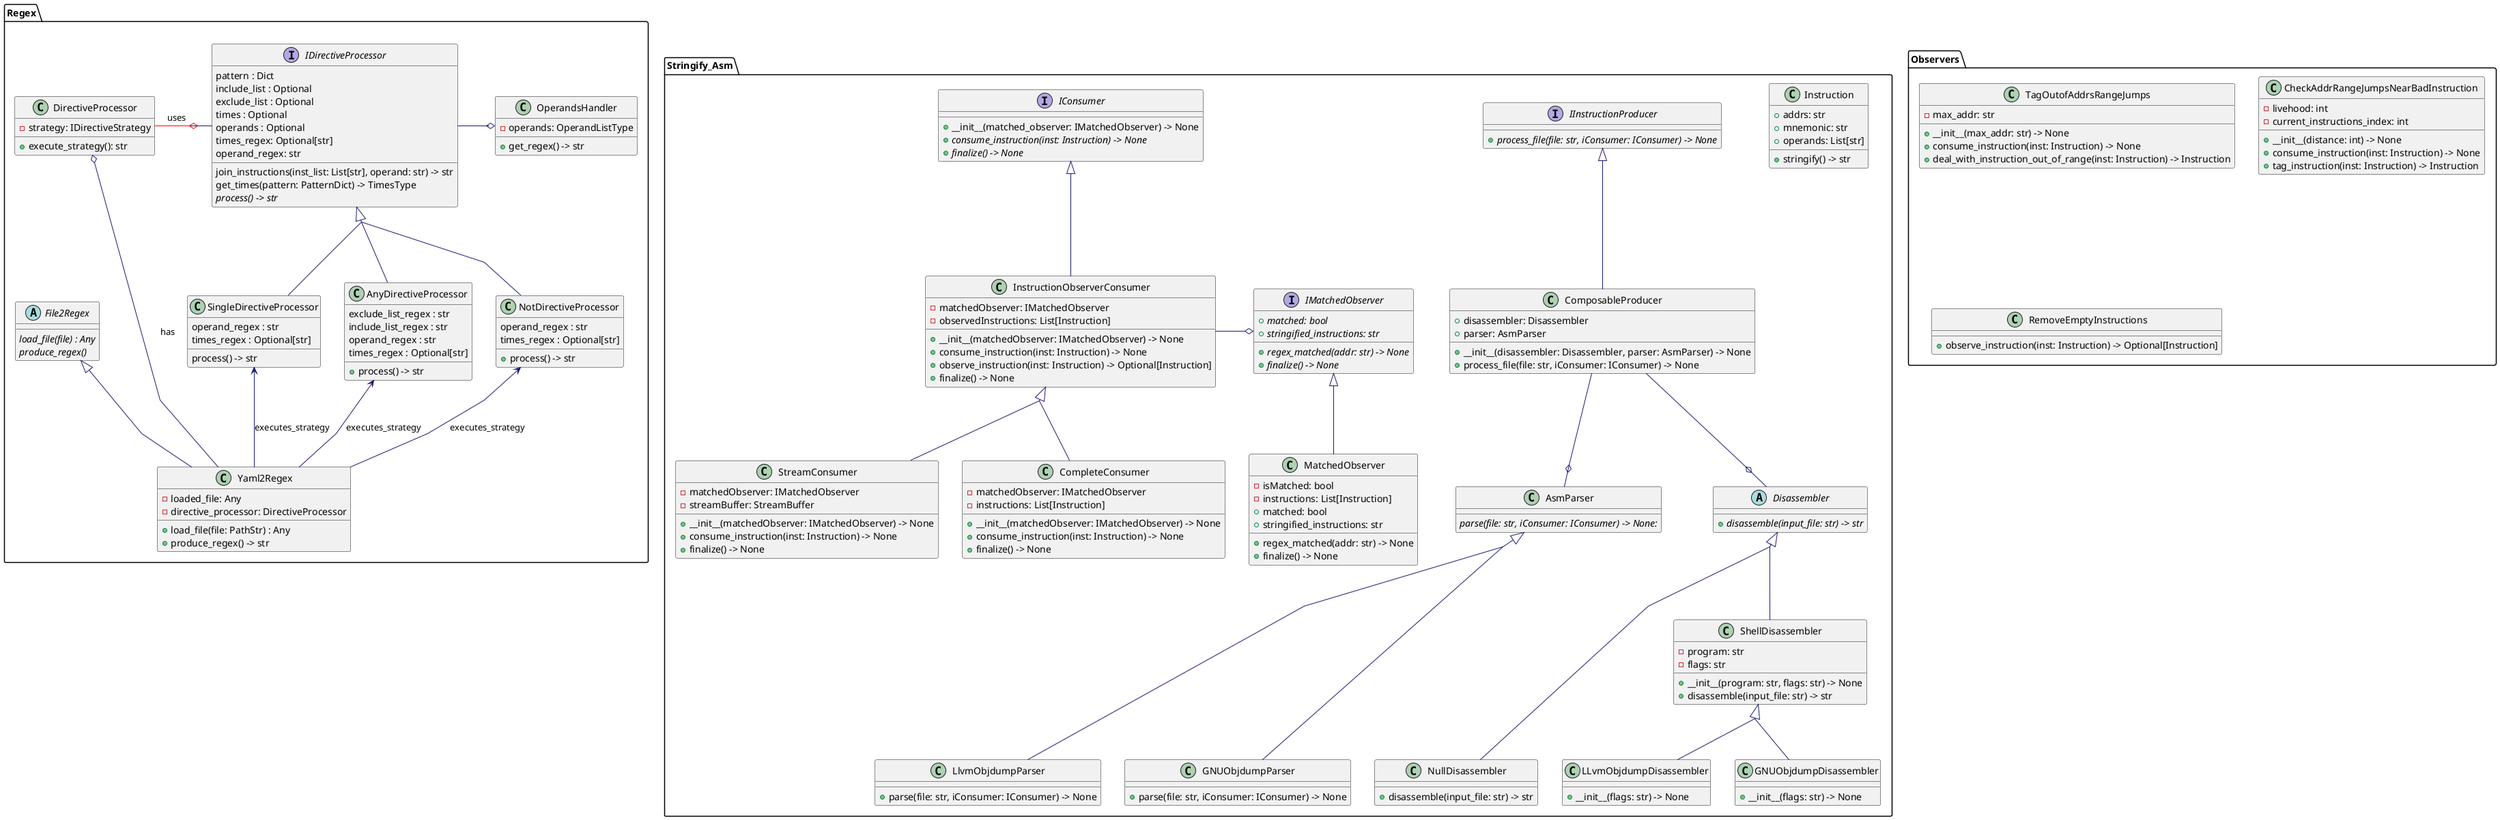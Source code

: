 @startuml diagram_class

skinparam linetype polyline
skinparam classFontName Helvetica
skinparam ClassFontSize 14
skinparam ArrowColor MidnightBlue
skinparam groupInheritance 2


skinparam class {

}

package "Stringify_Asm" {

    class Instruction {
        + addrs: str
        + mnemonic: str
        + operands: List[str]
        + stringify() -> str
    }


    abstract class Disassembler {
        {abstract} + disassemble(input_file: str) -> str
    }


    class GNUObjdumpDisassembler {
        + __init__(flags: str) -> None

    }

    class LLvmObjdumpDisassembler {
        + __init__(flags: str) -> None
    }

    class NullDisassembler {
        + disassemble(input_file: str) -> str
    }


    abstract class AsmParser {
        {abstract} parse(file: str, iConsumer: IConsumer) -> None:

    }

    class LlvmObjdumpParser {
        + parse(file: str, iConsumer: IConsumer) -> None
    }


    interface IInstructionProducer {
        {abstract} + process_file(file: str, iConsumer: IConsumer) -> None
    }

    class ComposableProducer {
        + disassembler: Disassembler
        + parser: AsmParser
        + __init__(disassembler: Disassembler, parser: AsmParser) -> None
        + process_file(file: str, iConsumer: IConsumer) -> None
    }

    class GNUObjdumpParser {
        + parse(file: str, iConsumer: IConsumer) -> None
     }

    class ShellDisassembler {
        - program: str
        - flags: str
        + __init__(program: str, flags: str) -> None
        + disassemble(input_file: str) -> str
    }




    interface IMatchedObserver {
        {abstract} + matched: bool
        {abstract} + stringified_instructions: str
        {abstract} + regex_matched(addr: str) -> None
        {abstract} + finalize() -> None
    }

    interface IConsumer {
        + __init__(matched_observer: IMatchedObserver) -> None
        {abstract} + consume_instruction(inst: Instruction) -> None
        {abstract} + finalize() -> None
    }


    class AsmParser {

    }
    class InstructionObserverConsumer {
        - matchedObserver: IMatchedObserver
        - observedInstructions: List[Instruction]
        + __init__(matchedObserver: IMatchedObserver) -> None
        + consume_instruction(inst: Instruction) -> None
        + observe_instruction(inst: Instruction) -> Optional[Instruction]
        + finalize() -> None
    }

    class CompleteConsumer {
        - matchedObserver: IMatchedObserver
        - instructions: List[Instruction]
        + __init__(matchedObserver: IMatchedObserver) -> None
        + consume_instruction(inst: Instruction) -> None
        + finalize() -> None
    }

    class StreamConsumer {
        - matchedObserver: IMatchedObserver
        - streamBuffer: StreamBuffer
        + __init__(matchedObserver: IMatchedObserver) -> None
        + consume_instruction(inst: Instruction) -> None
        + finalize() -> None
    }

    class MatchedObserver {
        - isMatched: bool
        - instructions: List[Instruction]
        + regex_matched(addr: str) -> None
        + finalize() -> None
        + matched: bool
        + stringified_instructions: str
    }

}

package "Regex" {

    abstract class File2Regex {
        {abstract} load_file(file) : Any
        {abstract} produce_regex()
    }

    class Yaml2Regex {
        - loaded_file: Any
        - directive_processor: DirectiveProcessor
        + load_file(file: PathStr) : Any
        + produce_regex() -> str
    }

    class OperandsHandler {
        - operands: OperandListType
        + get_regex() -> str
    }

    class DirectiveProcessor {
        - strategy: IDirectiveStrategy
        + execute_strategy(): str
    }

    interface IDirectiveProcessor {
        pattern : Dict
        include_list : Optional
        exclude_list : Optional
        times : Optional
        operands : Optional
        times_regex: Optional[str]
        operand_regex: str

        join_instructions(inst_list: List[str], operand: str) -> str
        get_times(pattern: PatternDict) -> TimesType
        {abstract}process() -> str
    }


    class AnyDirectiveProcessor {
        exclude_list_regex : str
        include_list_regex : str
        operand_regex : str
        times_regex : Optional[str]

        + process() -> str
    }

    class NotDirectiveProcessor {
        operand_regex : str
        times_regex : Optional[str]

        + process() -> str
    }

    class SingleDirectiveProcessor {
        operand_regex : str
        times_regex : Optional[str]

        process() -> str
    }

}

package "Observers" {
        class TagOutofAddrsRangeJumps {
        - max_addr: str
        + __init__(max_addr: str) -> None
        + consume_instruction(inst: Instruction) -> None
        + deal_with_instruction_out_of_range(inst: Instruction) -> Instruction
    }

    class CheckAddrRangeJumpsNearBadInstruction {
        - livehood: int
        - current_instructions_index: int
        + __init__(distance: int) -> None
        + consume_instruction(inst: Instruction) -> None
        + tag_instruction(inst: Instruction) -> Instruction
    }

    class RemoveEmptyInstructions {
        + observe_instruction(inst: Instruction) -> Optional[Instruction]
    }
}


' Strategy Pattern Relationships
DirectiveProcessor -[#red,thickness=1]o IDirectiveProcessor: uses
IDirectiveProcessor  <|-- AnyDirectiveProcessor
IDirectiveProcessor  <|-- SingleDirectiveProcessor
IDirectiveProcessor  <|-- NotDirectiveProcessor

Yaml2Regex --up> AnyDirectiveProcessor : executes_strategy
Yaml2Regex --up> SingleDirectiveProcessor : executes_strategy
Yaml2Regex --up> NotDirectiveProcessor : executes_strategy
Yaml2Regex --o DirectiveProcessor: has


IDirectiveProcessor -o OperandsHandler


File2Regex <|-- Yaml2Regex

IMatchedObserver <|-- MatchedObserver
IInstructionProducer <|-- ComposableProducer

IConsumer <|-- InstructionObserverConsumer
InstructionObserverConsumer -o IMatchedObserver
InstructionObserverConsumer <|-- CompleteConsumer
InstructionObserverConsumer <|-- StreamConsumer

AsmParser <|--- GNUObjdumpParser
AsmParser <|--- LlvmObjdumpParser

Disassembler <|-- ShellDisassembler
ShellDisassembler <|-- GNUObjdumpDisassembler
ShellDisassembler <|-- LLvmObjdumpDisassembler
Disassembler <|--- NullDisassembler

ComposableProducer --o Disassembler
ComposableProducer --o AsmParser


@enduml
